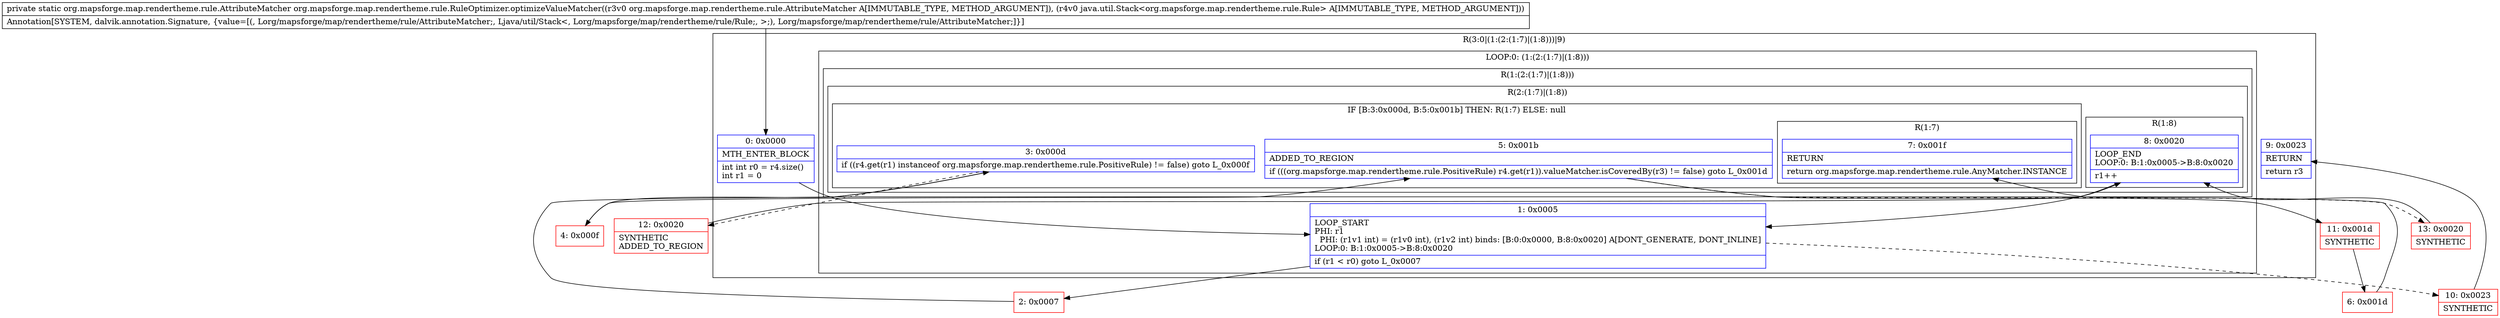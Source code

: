 digraph "CFG fororg.mapsforge.map.rendertheme.rule.RuleOptimizer.optimizeValueMatcher(Lorg\/mapsforge\/map\/rendertheme\/rule\/AttributeMatcher;Ljava\/util\/Stack;)Lorg\/mapsforge\/map\/rendertheme\/rule\/AttributeMatcher;" {
subgraph cluster_Region_834674159 {
label = "R(3:0|(1:(2:(1:7)|(1:8)))|9)";
node [shape=record,color=blue];
Node_0 [shape=record,label="{0\:\ 0x0000|MTH_ENTER_BLOCK\l|int int r0 = r4.size()\lint r1 = 0\l}"];
subgraph cluster_LoopRegion_1876443696 {
label = "LOOP:0: (1:(2:(1:7)|(1:8)))";
node [shape=record,color=blue];
Node_1 [shape=record,label="{1\:\ 0x0005|LOOP_START\lPHI: r1 \l  PHI: (r1v1 int) = (r1v0 int), (r1v2 int) binds: [B:0:0x0000, B:8:0x0020] A[DONT_GENERATE, DONT_INLINE]\lLOOP:0: B:1:0x0005\-\>B:8:0x0020\l|if (r1 \< r0) goto L_0x0007\l}"];
subgraph cluster_Region_729564808 {
label = "R(1:(2:(1:7)|(1:8)))";
node [shape=record,color=blue];
subgraph cluster_Region_299475521 {
label = "R(2:(1:7)|(1:8))";
node [shape=record,color=blue];
subgraph cluster_IfRegion_2139774206 {
label = "IF [B:3:0x000d, B:5:0x001b] THEN: R(1:7) ELSE: null";
node [shape=record,color=blue];
Node_3 [shape=record,label="{3\:\ 0x000d|if ((r4.get(r1) instanceof org.mapsforge.map.rendertheme.rule.PositiveRule) != false) goto L_0x000f\l}"];
Node_5 [shape=record,label="{5\:\ 0x001b|ADDED_TO_REGION\l|if (((org.mapsforge.map.rendertheme.rule.PositiveRule) r4.get(r1)).valueMatcher.isCoveredBy(r3) != false) goto L_0x001d\l}"];
subgraph cluster_Region_1845427684 {
label = "R(1:7)";
node [shape=record,color=blue];
Node_7 [shape=record,label="{7\:\ 0x001f|RETURN\l|return org.mapsforge.map.rendertheme.rule.AnyMatcher.INSTANCE\l}"];
}
}
subgraph cluster_Region_1776037239 {
label = "R(1:8)";
node [shape=record,color=blue];
Node_8 [shape=record,label="{8\:\ 0x0020|LOOP_END\lLOOP:0: B:1:0x0005\-\>B:8:0x0020\l|r1++\l}"];
}
}
}
}
Node_9 [shape=record,label="{9\:\ 0x0023|RETURN\l|return r3\l}"];
}
Node_2 [shape=record,color=red,label="{2\:\ 0x0007}"];
Node_4 [shape=record,color=red,label="{4\:\ 0x000f}"];
Node_6 [shape=record,color=red,label="{6\:\ 0x001d}"];
Node_10 [shape=record,color=red,label="{10\:\ 0x0023|SYNTHETIC\l}"];
Node_11 [shape=record,color=red,label="{11\:\ 0x001d|SYNTHETIC\l}"];
Node_12 [shape=record,color=red,label="{12\:\ 0x0020|SYNTHETIC\lADDED_TO_REGION\l}"];
Node_13 [shape=record,color=red,label="{13\:\ 0x0020|SYNTHETIC\l}"];
MethodNode[shape=record,label="{private static org.mapsforge.map.rendertheme.rule.AttributeMatcher org.mapsforge.map.rendertheme.rule.RuleOptimizer.optimizeValueMatcher((r3v0 org.mapsforge.map.rendertheme.rule.AttributeMatcher A[IMMUTABLE_TYPE, METHOD_ARGUMENT]), (r4v0 java.util.Stack\<org.mapsforge.map.rendertheme.rule.Rule\> A[IMMUTABLE_TYPE, METHOD_ARGUMENT]))  | Annotation[SYSTEM, dalvik.annotation.Signature, \{value=[(, Lorg\/mapsforge\/map\/rendertheme\/rule\/AttributeMatcher;, Ljava\/util\/Stack\<, Lorg\/mapsforge\/map\/rendertheme\/rule\/Rule;, \>;), Lorg\/mapsforge\/map\/rendertheme\/rule\/AttributeMatcher;]\}]\l}"];
MethodNode -> Node_0;
Node_0 -> Node_1;
Node_1 -> Node_2;
Node_1 -> Node_10[style=dashed];
Node_3 -> Node_4;
Node_3 -> Node_12[style=dashed];
Node_5 -> Node_11;
Node_5 -> Node_13[style=dashed];
Node_8 -> Node_1;
Node_2 -> Node_3;
Node_4 -> Node_5;
Node_6 -> Node_7;
Node_10 -> Node_9;
Node_11 -> Node_6;
Node_12 -> Node_8;
Node_13 -> Node_8;
}

